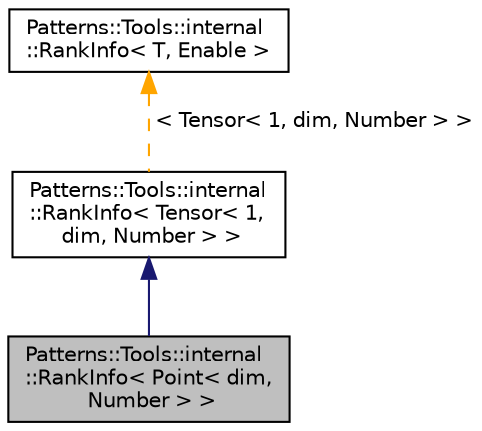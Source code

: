 digraph "Patterns::Tools::internal::RankInfo&lt; Point&lt; dim, Number &gt; &gt;"
{
 // LATEX_PDF_SIZE
  edge [fontname="Helvetica",fontsize="10",labelfontname="Helvetica",labelfontsize="10"];
  node [fontname="Helvetica",fontsize="10",shape=record];
  Node1 [label="Patterns::Tools::internal\l::RankInfo\< Point\< dim,\l Number \> \>",height=0.2,width=0.4,color="black", fillcolor="grey75", style="filled", fontcolor="black",tooltip=" "];
  Node2 -> Node1 [dir="back",color="midnightblue",fontsize="10",style="solid",fontname="Helvetica"];
  Node2 [label="Patterns::Tools::internal\l::RankInfo\< Tensor\< 1,\l dim, Number \> \>",height=0.2,width=0.4,color="black", fillcolor="white", style="filled",URL="$structPatterns_1_1Tools_1_1internal_1_1RankInfo.html",tooltip=" "];
  Node3 -> Node2 [dir="back",color="orange",fontsize="10",style="dashed",label=" \< Tensor\< 1, dim, Number \> \>" ,fontname="Helvetica"];
  Node3 [label="Patterns::Tools::internal\l::RankInfo\< T, Enable \>",height=0.2,width=0.4,color="black", fillcolor="white", style="filled",URL="$structPatterns_1_1Tools_1_1internal_1_1RankInfo.html",tooltip=" "];
}
